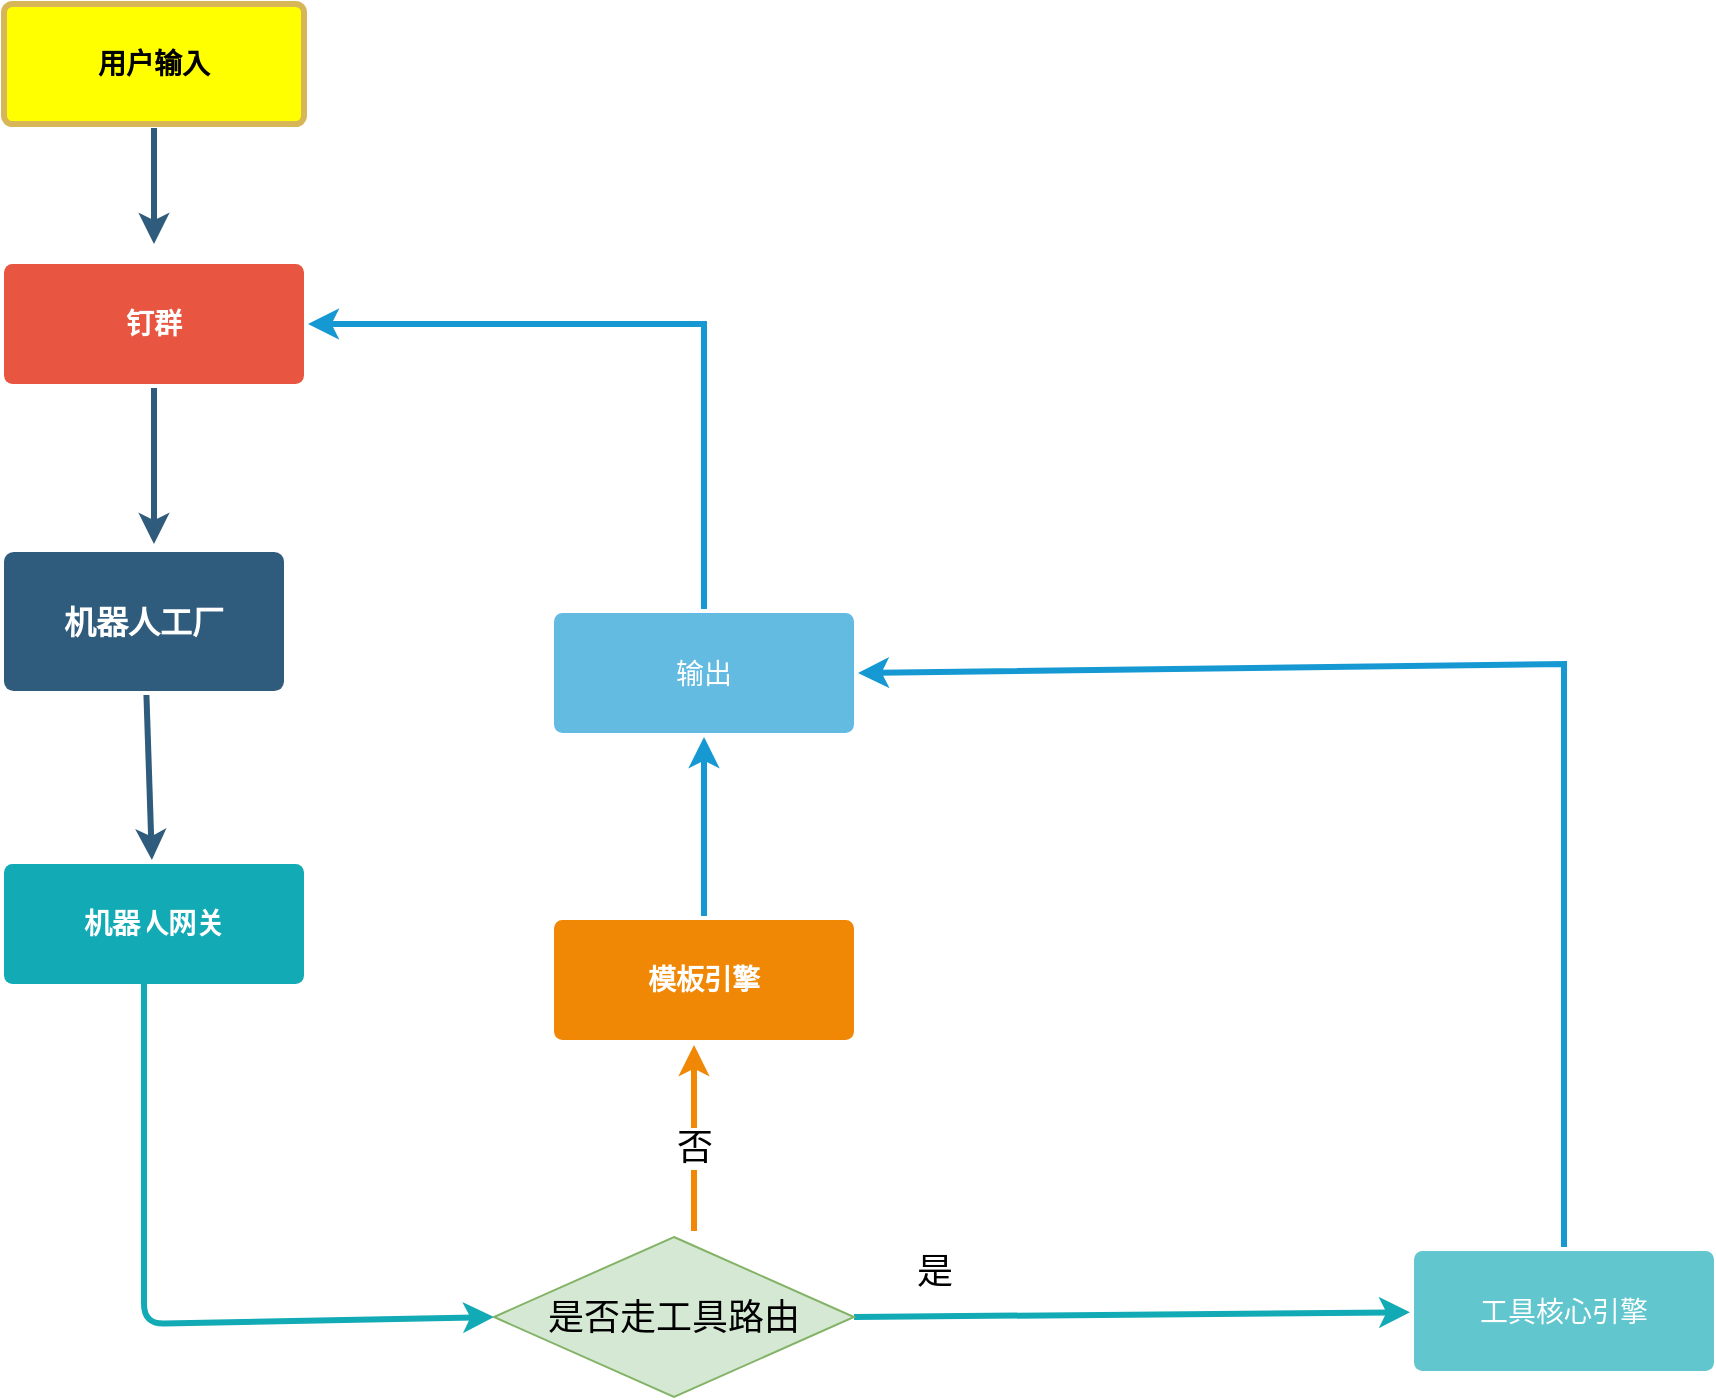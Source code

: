 <mxfile version="13.10.9" type="github">
  <diagram id="6a731a19-8d31-9384-78a2-239565b7b9f0" name="Page-1">
    <mxGraphModel dx="2527" dy="868" grid="1" gridSize="10" guides="1" tooltips="1" connect="1" arrows="1" fold="1" page="1" pageScale="1" pageWidth="1169" pageHeight="827" background="#ffffff" math="0" shadow="0">
      <root>
        <mxCell id="0" />
        <mxCell id="1" parent="0" />
        <mxCell id="1746" value="" style="edgeStyle=none;rounded=0;jumpStyle=none;html=1;shadow=0;labelBackgroundColor=none;startArrow=none;startFill=0;endArrow=classic;endFill=1;jettySize=auto;orthogonalLoop=1;strokeColor=#2F5B7C;strokeWidth=3;fontFamily=Helvetica;fontSize=16;fontColor=#23445D;spacing=5;" parent="1" source="1749" target="1771" edge="1">
          <mxGeometry relative="1" as="geometry" />
        </mxCell>
        <mxCell id="1748" value="" style="edgeStyle=none;rounded=0;jumpStyle=none;html=1;shadow=0;labelBackgroundColor=none;startArrow=none;startFill=0;endArrow=classic;endFill=1;jettySize=auto;orthogonalLoop=1;strokeColor=#2F5B7C;strokeWidth=3;fontFamily=Helvetica;fontSize=16;fontColor=#23445D;spacing=5;exitX=0.5;exitY=1;exitDx=0;exitDy=0;" parent="1" source="1753" edge="1">
          <mxGeometry relative="1" as="geometry">
            <mxPoint x="5" y="140" as="targetPoint" />
          </mxGeometry>
        </mxCell>
        <mxCell id="1749" value="机器人工厂" style="rounded=1;whiteSpace=wrap;html=1;shadow=0;labelBackgroundColor=none;strokeColor=none;strokeWidth=3;fillColor=#2F5B7C;fontFamily=Helvetica;fontSize=16;fontColor=#FFFFFF;align=center;fontStyle=1;spacing=5;arcSize=7;perimeterSpacing=2;" parent="1" vertex="1">
          <mxGeometry x="-70" y="294" width="140" height="69.5" as="geometry" />
        </mxCell>
        <mxCell id="1753" value="用户输入" style="rounded=1;whiteSpace=wrap;html=1;shadow=0;labelBackgroundColor=none;strokeColor=#d6b656;strokeWidth=3;fontFamily=Helvetica;fontSize=14;align=center;spacing=5;fontStyle=1;arcSize=7;perimeterSpacing=2;fillColor=#FFFF00;" parent="1" vertex="1">
          <mxGeometry x="-70" y="20" width="150" height="60" as="geometry" />
        </mxCell>
        <mxCell id="1757" value="" style="edgeStyle=none;rounded=0;jumpStyle=none;html=1;shadow=0;labelBackgroundColor=none;startArrow=none;startFill=0;endArrow=classic;endFill=1;jettySize=auto;orthogonalLoop=1;strokeColor=#1699D3;strokeWidth=3;fontFamily=Helvetica;fontSize=14;fontColor=#FFFFFF;spacing=5;exitX=0.5;exitY=0;exitDx=0;exitDy=0;entryX=0.5;entryY=1;entryDx=0;entryDy=0;" parent="1" source="1764" target="1763" edge="1">
          <mxGeometry relative="1" as="geometry">
            <mxPoint x="280" y="380" as="targetPoint" />
          </mxGeometry>
        </mxCell>
        <mxCell id="1759" value="" style="edgeStyle=none;rounded=0;jumpStyle=none;html=1;shadow=0;labelBackgroundColor=none;startArrow=none;startFill=0;endArrow=classic;endFill=1;jettySize=auto;orthogonalLoop=1;strokeColor=#1699D3;strokeWidth=3;fontFamily=Helvetica;fontSize=14;fontColor=#FFFFFF;spacing=5;entryX=1;entryY=0.5;entryDx=0;entryDy=0;exitX=0.5;exitY=0;exitDx=0;exitDy=0;" parent="1" source="1763" target="V7PQ7KTxHY3KjFlFR_GC-1786" edge="1">
          <mxGeometry relative="1" as="geometry">
            <mxPoint x="300" y="180" as="sourcePoint" />
            <mxPoint x="370" y="340" as="targetPoint" />
            <Array as="points">
              <mxPoint x="280" y="180" />
            </Array>
          </mxGeometry>
        </mxCell>
        <mxCell id="1763" value="输出" style="rounded=1;whiteSpace=wrap;html=1;shadow=0;labelBackgroundColor=none;strokeColor=none;strokeWidth=3;fillColor=#64bbe2;fontFamily=Helvetica;fontSize=14;fontColor=#FFFFFF;align=center;spacing=5;arcSize=7;perimeterSpacing=2;" parent="1" vertex="1">
          <mxGeometry x="205" y="324.5" width="150" height="60" as="geometry" />
        </mxCell>
        <mxCell id="1764" value="模板引擎" style="rounded=1;whiteSpace=wrap;html=1;shadow=0;labelBackgroundColor=none;strokeColor=none;strokeWidth=3;fillColor=#F08705;fontFamily=Helvetica;fontSize=14;fontColor=#FFFFFF;align=center;spacing=5;fontStyle=1;arcSize=7;perimeterSpacing=2;" parent="1" vertex="1">
          <mxGeometry x="205" y="478" width="150" height="60" as="geometry" />
        </mxCell>
        <mxCell id="1771" value="机器人网关" style="rounded=1;whiteSpace=wrap;html=1;shadow=0;labelBackgroundColor=none;strokeColor=none;strokeWidth=3;fillColor=#12aab5;fontFamily=Helvetica;fontSize=14;fontColor=#FFFFFF;align=center;spacing=5;fontStyle=1;arcSize=7;perimeterSpacing=2;" parent="1" vertex="1">
          <mxGeometry x="-70" y="450.0" width="150" height="60" as="geometry" />
        </mxCell>
        <mxCell id="1773" value="" style="edgeStyle=none;rounded=1;jumpStyle=none;html=1;shadow=0;labelBackgroundColor=none;startArrow=none;startFill=0;jettySize=auto;orthogonalLoop=1;strokeColor=#12AAB5;strokeWidth=3;fontFamily=Helvetica;fontSize=14;fontColor=#FFFFFF;spacing=5;fontStyle=1;fillColor=#b0e3e6;entryX=0;entryY=0.5;entryDx=0;entryDy=0;" parent="1" target="V7PQ7KTxHY3KjFlFR_GC-1780" edge="1">
          <mxGeometry relative="1" as="geometry">
            <mxPoint y="475" as="sourcePoint" />
            <mxPoint x="690" y="420" as="targetPoint" />
            <Array as="points">
              <mxPoint y="680" />
            </Array>
          </mxGeometry>
        </mxCell>
        <mxCell id="1774" value="工具核心引擎" style="rounded=1;whiteSpace=wrap;html=1;shadow=0;labelBackgroundColor=none;strokeColor=none;strokeWidth=3;fillColor=#61c6ce;fontFamily=Helvetica;fontSize=14;fontColor=#FFFFFF;align=center;spacing=5;fontStyle=0;arcSize=7;perimeterSpacing=2;" parent="1" vertex="1">
          <mxGeometry x="635" y="643.5" width="150" height="60" as="geometry" />
        </mxCell>
        <mxCell id="1775" value="" style="edgeStyle=none;rounded=1;jumpStyle=none;html=1;shadow=0;labelBackgroundColor=none;startArrow=none;startFill=0;jettySize=auto;orthogonalLoop=1;strokeColor=#12AAB5;strokeWidth=3;fontFamily=Helvetica;fontSize=14;fontColor=#FFFFFF;spacing=5;fontStyle=1;fillColor=#b0e3e6;exitX=1;exitY=0.5;exitDx=0;exitDy=0;" parent="1" source="V7PQ7KTxHY3KjFlFR_GC-1780" target="1774" edge="1">
          <mxGeometry relative="1" as="geometry" />
        </mxCell>
        <mxCell id="V7PQ7KTxHY3KjFlFR_GC-1780" value="&lt;font style=&quot;font-size: 18px&quot;&gt;是否走工具路由&lt;/font&gt;" style="rhombus;whiteSpace=wrap;html=1;fillColor=#d5e8d4;strokeColor=#82b366;" vertex="1" parent="1">
          <mxGeometry x="175" y="636.5" width="180" height="80" as="geometry" />
        </mxCell>
        <mxCell id="V7PQ7KTxHY3KjFlFR_GC-1783" value="" style="edgeStyle=none;rounded=0;jumpStyle=none;html=1;shadow=0;labelBackgroundColor=none;startArrow=none;startFill=0;endArrow=classic;endFill=1;jettySize=auto;orthogonalLoop=1;strokeColor=#F08705;strokeWidth=3;fontFamily=Helvetica;fontSize=14;fontColor=#FFFFFF;spacing=5;" edge="1" parent="1">
          <mxGeometry relative="1" as="geometry">
            <mxPoint x="275" y="633.5" as="sourcePoint" />
            <mxPoint x="275" y="540.5" as="targetPoint" />
          </mxGeometry>
        </mxCell>
        <mxCell id="V7PQ7KTxHY3KjFlFR_GC-1785" value="&lt;font style=&quot;font-size: 18px&quot;&gt;否&lt;/font&gt;" style="edgeLabel;html=1;align=center;verticalAlign=middle;resizable=0;points=[];" vertex="1" connectable="0" parent="V7PQ7KTxHY3KjFlFR_GC-1783">
          <mxGeometry x="-0.101" relative="1" as="geometry">
            <mxPoint as="offset" />
          </mxGeometry>
        </mxCell>
        <mxCell id="V7PQ7KTxHY3KjFlFR_GC-1784" value="&lt;font style=&quot;font-size: 18px&quot;&gt;是&lt;/font&gt;" style="text;html=1;align=center;verticalAlign=middle;resizable=0;points=[];autosize=1;" vertex="1" parent="1">
          <mxGeometry x="380" y="643.5" width="30" height="20" as="geometry" />
        </mxCell>
        <mxCell id="V7PQ7KTxHY3KjFlFR_GC-1786" value="钉群" style="rounded=1;whiteSpace=wrap;html=1;shadow=0;labelBackgroundColor=none;strokeColor=none;strokeWidth=3;fillColor=#e85642;fontFamily=Helvetica;fontSize=14;fontColor=#FFFFFF;align=center;spacing=5;fontStyle=1;arcSize=7;perimeterSpacing=2;" vertex="1" parent="1">
          <mxGeometry x="-70" y="150" width="150" height="60" as="geometry" />
        </mxCell>
        <mxCell id="V7PQ7KTxHY3KjFlFR_GC-1787" value="" style="edgeStyle=none;rounded=0;jumpStyle=none;html=1;shadow=0;labelBackgroundColor=none;startArrow=none;startFill=0;endArrow=classic;endFill=1;jettySize=auto;orthogonalLoop=1;strokeColor=#2F5B7C;strokeWidth=3;fontFamily=Helvetica;fontSize=16;fontColor=#23445D;spacing=5;exitX=0.5;exitY=1;exitDx=0;exitDy=0;" edge="1" parent="1" source="V7PQ7KTxHY3KjFlFR_GC-1786">
          <mxGeometry relative="1" as="geometry">
            <mxPoint x="11.329" y="351.5" as="sourcePoint" />
            <mxPoint x="5" y="290" as="targetPoint" />
          </mxGeometry>
        </mxCell>
        <mxCell id="V7PQ7KTxHY3KjFlFR_GC-1788" value="" style="edgeStyle=none;rounded=0;jumpStyle=none;html=1;shadow=0;labelBackgroundColor=none;startArrow=none;startFill=0;endArrow=classic;endFill=1;jettySize=auto;orthogonalLoop=1;strokeColor=#1699D3;strokeWidth=3;fontFamily=Helvetica;fontSize=14;fontColor=#FFFFFF;spacing=5;exitX=0.5;exitY=0;exitDx=0;exitDy=0;entryX=1;entryY=0.5;entryDx=0;entryDy=0;" edge="1" parent="1" source="1774" target="1763">
          <mxGeometry relative="1" as="geometry">
            <mxPoint x="621.419" y="414.0" as="sourcePoint" />
            <mxPoint x="710" y="410" as="targetPoint" />
            <Array as="points">
              <mxPoint x="710" y="350" />
            </Array>
          </mxGeometry>
        </mxCell>
      </root>
    </mxGraphModel>
  </diagram>
</mxfile>
